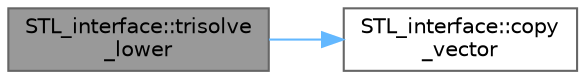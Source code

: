 digraph "STL_interface::trisolve_lower"
{
 // LATEX_PDF_SIZE
  bgcolor="transparent";
  edge [fontname=Helvetica,fontsize=10,labelfontname=Helvetica,labelfontsize=10];
  node [fontname=Helvetica,fontsize=10,shape=box,height=0.2,width=0.4];
  rankdir="LR";
  Node1 [id="Node000001",label="STL_interface::trisolve\l_lower",height=0.2,width=0.4,color="gray40", fillcolor="grey60", style="filled", fontcolor="black",tooltip=" "];
  Node1 -> Node2 [id="edge1_Node000001_Node000002",color="steelblue1",style="solid",tooltip=" "];
  Node2 [id="Node000002",label="STL_interface::copy\l_vector",height=0.2,width=0.4,color="grey40", fillcolor="white", style="filled",URL="$class_s_t_l__interface.html#a5ffdb0a323ab2c3a27ffb80a8c3eaa05",tooltip=" "];
}
